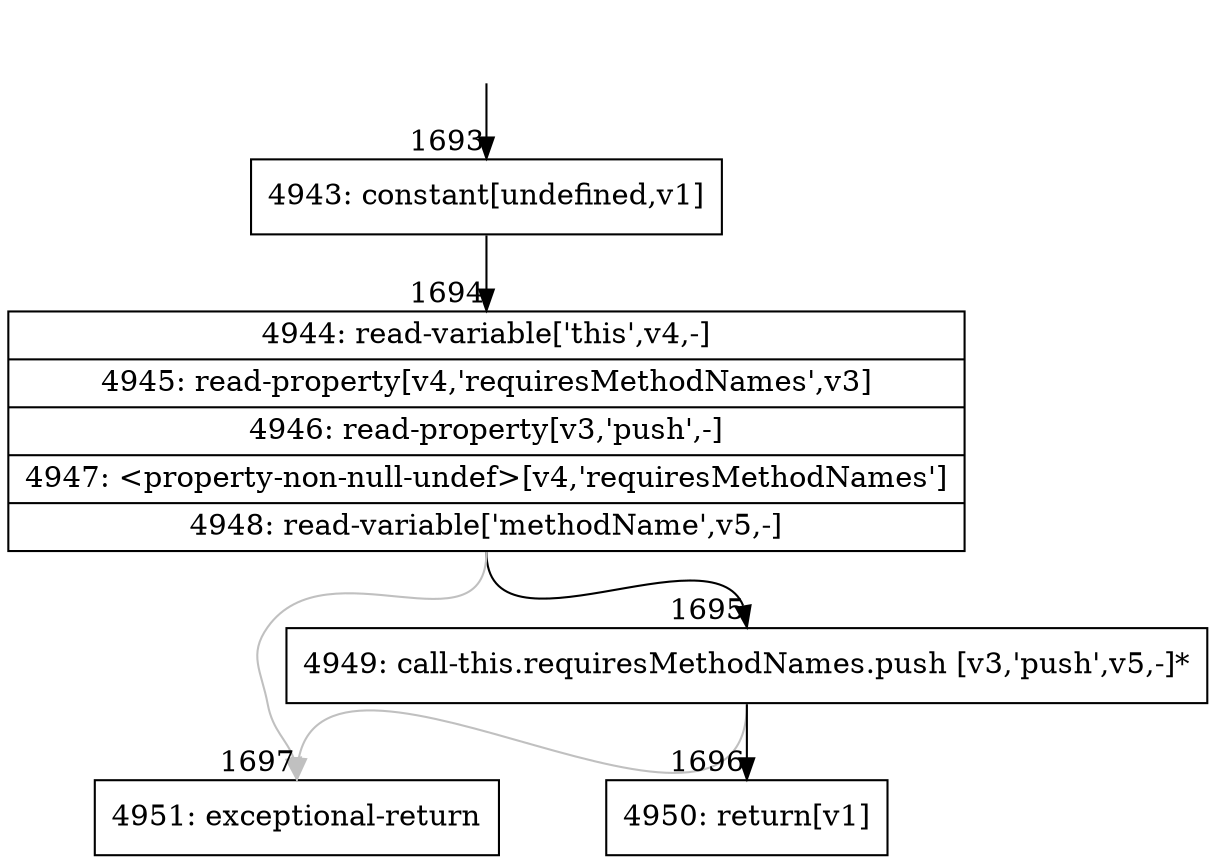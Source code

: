digraph {
rankdir="TD"
BB_entry202[shape=none,label=""];
BB_entry202 -> BB1693 [tailport=s, headport=n, headlabel="    1693"]
BB1693 [shape=record label="{4943: constant[undefined,v1]}" ] 
BB1693 -> BB1694 [tailport=s, headport=n, headlabel="      1694"]
BB1694 [shape=record label="{4944: read-variable['this',v4,-]|4945: read-property[v4,'requiresMethodNames',v3]|4946: read-property[v3,'push',-]|4947: \<property-non-null-undef\>[v4,'requiresMethodNames']|4948: read-variable['methodName',v5,-]}" ] 
BB1694 -> BB1695 [tailport=s, headport=n, headlabel="      1695"]
BB1694 -> BB1697 [tailport=s, headport=n, color=gray, headlabel="      1697"]
BB1695 [shape=record label="{4949: call-this.requiresMethodNames.push [v3,'push',v5,-]*}" ] 
BB1695 -> BB1696 [tailport=s, headport=n, headlabel="      1696"]
BB1695 -> BB1697 [tailport=s, headport=n, color=gray]
BB1696 [shape=record label="{4950: return[v1]}" ] 
BB1697 [shape=record label="{4951: exceptional-return}" ] 
//#$~ 1955
}
